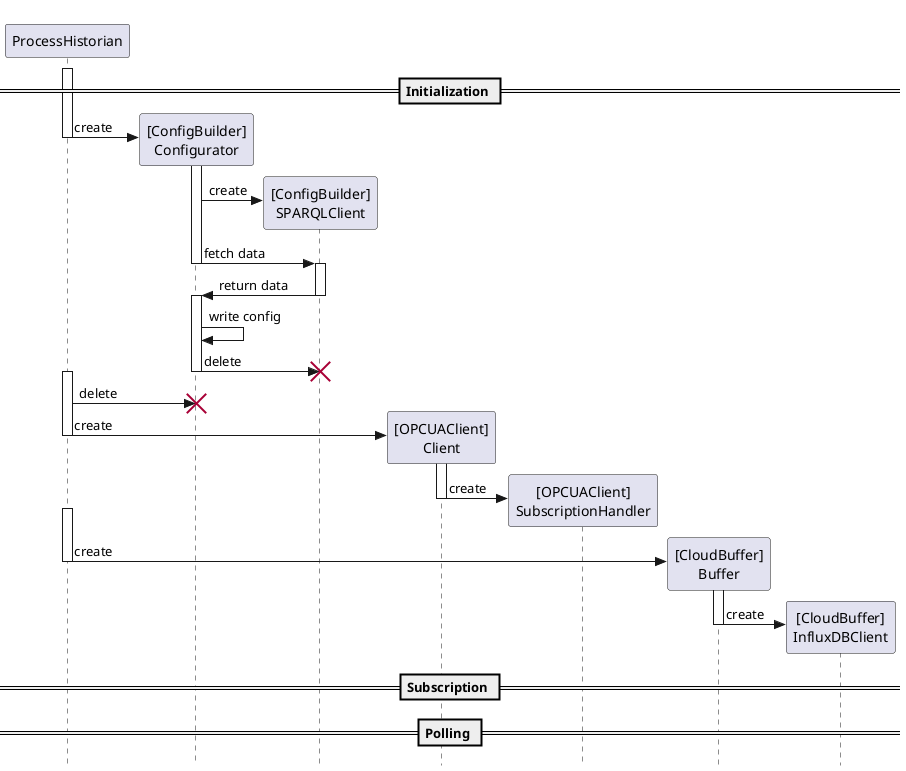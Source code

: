 @startuml "sequence diagram"
skinparam style strictuml
participant ProcessHistorian
== Initialization ==
activate ProcessHistorian
ProcessHistorian -> "[ConfigBuilder]\nConfigurator" as ConfigBuilder.Configurator ** : create
deactivate ProcessHistorian
activate ConfigBuilder.Configurator
ConfigBuilder.Configurator -> "[ConfigBuilder]\nSPARQLClient" as ConfigBuilder.SPARQLClient ** : create
ConfigBuilder.Configurator -> ConfigBuilder.SPARQLClient : fetch data
deactivate ConfigBuilder.Configurator
activate ConfigBuilder.SPARQLClient
ConfigBuilder.SPARQLClient -> ConfigBuilder.Configurator : return data
deactivate ConfigBuilder.SPARQLClient
activate ConfigBuilder.Configurator
ConfigBuilder.Configurator -> ConfigBuilder.Configurator : write config
ConfigBuilder.Configurator -> ConfigBuilder.SPARQLClient !! : delete
deactivate ConfigBuilder.Configurator
activate ProcessHistorian
ProcessHistorian -> ConfigBuilder.Configurator !! : delete

ProcessHistorian -> "[OPCUAClient]\nClient" as OPCUAClient.Client ** : create
activate OPCUAClient.Client
deactivate ProcessHistorian
OPCUAClient.Client -> "[OPCUAClient]\nSubscriptionHandler" as OPCUAClient.SubscriptionHandler ** : create
deactivate OPCUAClient.Client

activate ProcessHistorian
ProcessHistorian -> "[CloudBuffer]\nBuffer" as CloudBuffer.Buffer ** : create
activate CloudBuffer.Buffer
deactivate ProcessHistorian
CloudBuffer.Buffer -> "[CloudBuffer]\nInfluxDBClient" as CloudBuffer.InfluxDBClient ** : create
deactivate CloudBuffer.Buffer

== Subscription ==



== Polling ==

@enduml
